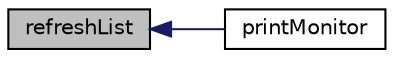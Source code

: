 digraph G
{
  edge [fontname="Helvetica",fontsize="10",labelfontname="Helvetica",labelfontsize="10"];
  node [fontname="Helvetica",fontsize="10",shape=record];
  rankdir="LR";
  Node1 [label="refreshList",height=0.2,width=0.4,color="black", fillcolor="grey75", style="filled" fontcolor="black"];
  Node1 -> Node2 [dir="back",color="midnightblue",fontsize="10",style="solid",fontname="Helvetica"];
  Node2 [label="printMonitor",height=0.2,width=0.4,color="black", fillcolor="white", style="filled",URL="$server__status_8php.html#ad11dde67e2c4bb10ec198e26e7f3287f"];
}

